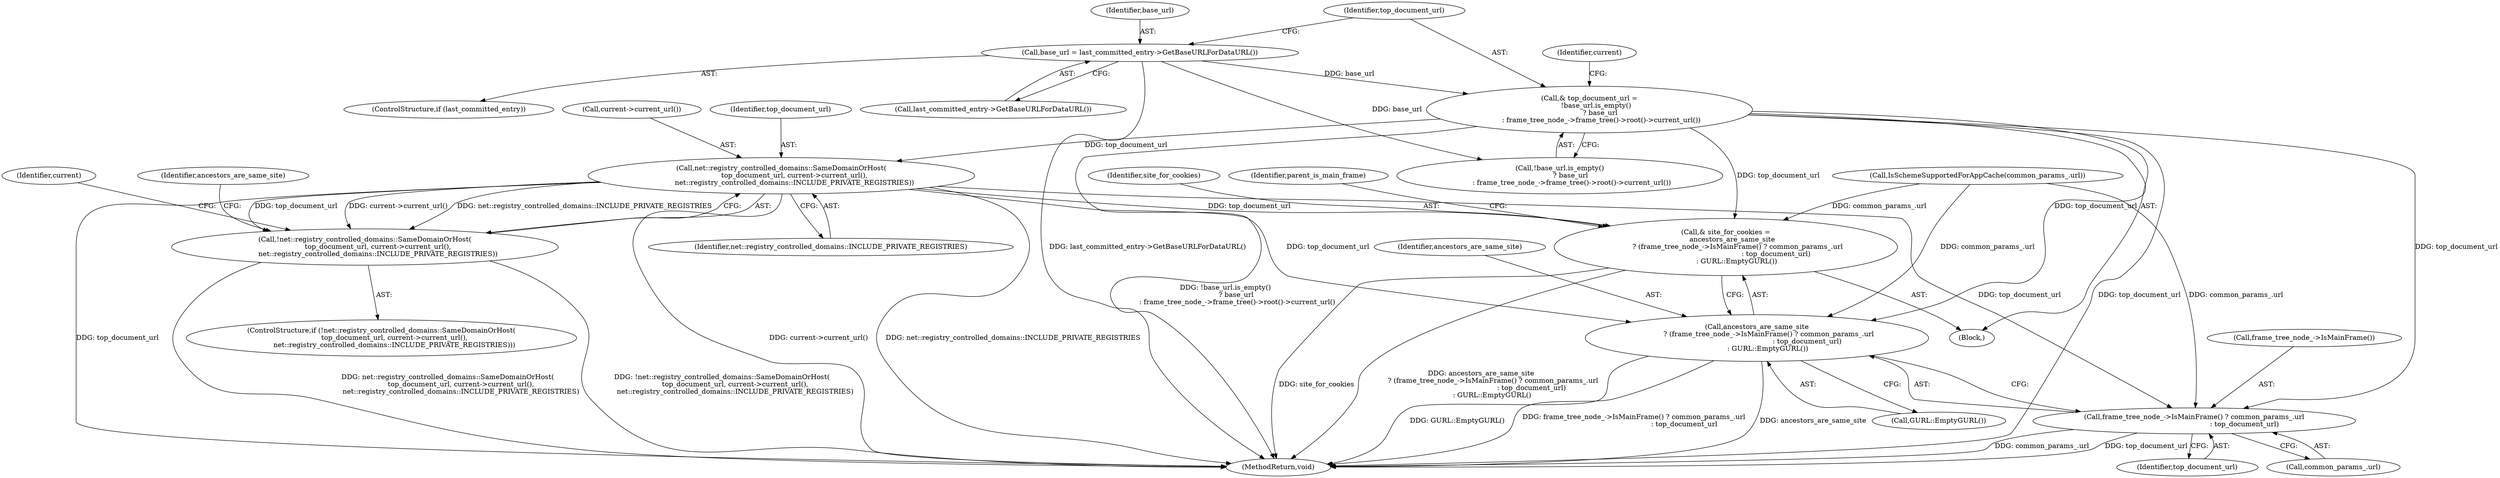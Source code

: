 digraph "0_Chrome_8355de453bb4014b74b2db5d7ca38c5664d65d83@API" {
"1000285" [label="(Call,net::registry_controlled_domains::SameDomainOrHost(\n            top_document_url, current->current_url(),\n            net::registry_controlled_domains::INCLUDE_PRIVATE_REGISTRIES))"];
"1000263" [label="(Call,& top_document_url =\n      !base_url.is_empty()\n          ? base_url\n           : frame_tree_node_->frame_tree()->root()->current_url())"];
"1000259" [label="(Call,base_url = last_committed_entry->GetBaseURLForDataURL())"];
"1000284" [label="(Call,!net::registry_controlled_domains::SameDomainOrHost(\n            top_document_url, current->current_url(),\n            net::registry_controlled_domains::INCLUDE_PRIVATE_REGISTRIES))"];
"1000297" [label="(Call,& site_for_cookies =\n      ancestors_are_same_site\n           ? (frame_tree_node_->IsMainFrame() ? common_params_.url\n                                              : top_document_url)\n          : GURL::EmptyGURL())"];
"1000299" [label="(Call,ancestors_are_same_site\n           ? (frame_tree_node_->IsMainFrame() ? common_params_.url\n                                              : top_document_url)\n          : GURL::EmptyGURL())"];
"1000301" [label="(Call,frame_tree_node_->IsMainFrame() ? common_params_.url\n                                              : top_document_url)"];
"1000284" [label="(Call,!net::registry_controlled_domains::SameDomainOrHost(\n            top_document_url, current->current_url(),\n            net::registry_controlled_domains::INCLUDE_PRIVATE_REGISTRIES))"];
"1000103" [label="(Block,)"];
"1000264" [label="(Identifier,top_document_url)"];
"1000283" [label="(ControlStructure,if (!net::registry_controlled_domains::SameDomainOrHost(\n            top_document_url, current->current_url(),\n            net::registry_controlled_domains::INCLUDE_PRIVATE_REGISTRIES)))"];
"1000257" [label="(ControlStructure,if (last_committed_entry))"];
"1000386" [label="(MethodReturn,void)"];
"1000298" [label="(Identifier,site_for_cookies)"];
"1000300" [label="(Identifier,ancestors_are_same_site)"];
"1000291" [label="(Identifier,ancestors_are_same_site)"];
"1000297" [label="(Call,& site_for_cookies =\n      ancestors_are_same_site\n           ? (frame_tree_node_->IsMainFrame() ? common_params_.url\n                                              : top_document_url)\n          : GURL::EmptyGURL())"];
"1000260" [label="(Identifier,base_url)"];
"1000287" [label="(Call,current->current_url())"];
"1000285" [label="(Call,net::registry_controlled_domains::SameDomainOrHost(\n            top_document_url, current->current_url(),\n            net::registry_controlled_domains::INCLUDE_PRIVATE_REGISTRIES))"];
"1000301" [label="(Call,frame_tree_node_->IsMainFrame() ? common_params_.url\n                                              : top_document_url)"];
"1000231" [label="(Call,IsSchemeSupportedForAppCache(common_params_.url))"];
"1000265" [label="(Call,!base_url.is_empty()\n          ? base_url\n           : frame_tree_node_->frame_tree()->root()->current_url())"];
"1000263" [label="(Call,& top_document_url =\n      !base_url.is_empty()\n          ? base_url\n           : frame_tree_node_->frame_tree()->root()->current_url())"];
"1000294" [label="(Identifier,current)"];
"1000288" [label="(Identifier,net::registry_controlled_domains::INCLUDE_PRIVATE_REGISTRIES)"];
"1000307" [label="(Call,GURL::EmptyGURL())"];
"1000310" [label="(Identifier,parent_is_main_frame)"];
"1000261" [label="(Call,last_committed_entry->GetBaseURLForDataURL())"];
"1000306" [label="(Identifier,top_document_url)"];
"1000272" [label="(Identifier,current)"];
"1000303" [label="(Call,common_params_.url)"];
"1000259" [label="(Call,base_url = last_committed_entry->GetBaseURLForDataURL())"];
"1000299" [label="(Call,ancestors_are_same_site\n           ? (frame_tree_node_->IsMainFrame() ? common_params_.url\n                                              : top_document_url)\n          : GURL::EmptyGURL())"];
"1000302" [label="(Call,frame_tree_node_->IsMainFrame())"];
"1000286" [label="(Identifier,top_document_url)"];
"1000285" -> "1000284"  [label="AST: "];
"1000285" -> "1000288"  [label="CFG: "];
"1000286" -> "1000285"  [label="AST: "];
"1000287" -> "1000285"  [label="AST: "];
"1000288" -> "1000285"  [label="AST: "];
"1000284" -> "1000285"  [label="CFG: "];
"1000285" -> "1000386"  [label="DDG: top_document_url"];
"1000285" -> "1000386"  [label="DDG: current->current_url()"];
"1000285" -> "1000386"  [label="DDG: net::registry_controlled_domains::INCLUDE_PRIVATE_REGISTRIES"];
"1000285" -> "1000284"  [label="DDG: top_document_url"];
"1000285" -> "1000284"  [label="DDG: current->current_url()"];
"1000285" -> "1000284"  [label="DDG: net::registry_controlled_domains::INCLUDE_PRIVATE_REGISTRIES"];
"1000263" -> "1000285"  [label="DDG: top_document_url"];
"1000285" -> "1000297"  [label="DDG: top_document_url"];
"1000285" -> "1000299"  [label="DDG: top_document_url"];
"1000285" -> "1000301"  [label="DDG: top_document_url"];
"1000263" -> "1000103"  [label="AST: "];
"1000263" -> "1000265"  [label="CFG: "];
"1000264" -> "1000263"  [label="AST: "];
"1000265" -> "1000263"  [label="AST: "];
"1000272" -> "1000263"  [label="CFG: "];
"1000263" -> "1000386"  [label="DDG: !base_url.is_empty()\n          ? base_url\n           : frame_tree_node_->frame_tree()->root()->current_url()"];
"1000263" -> "1000386"  [label="DDG: top_document_url"];
"1000259" -> "1000263"  [label="DDG: base_url"];
"1000263" -> "1000297"  [label="DDG: top_document_url"];
"1000263" -> "1000299"  [label="DDG: top_document_url"];
"1000263" -> "1000301"  [label="DDG: top_document_url"];
"1000259" -> "1000257"  [label="AST: "];
"1000259" -> "1000261"  [label="CFG: "];
"1000260" -> "1000259"  [label="AST: "];
"1000261" -> "1000259"  [label="AST: "];
"1000264" -> "1000259"  [label="CFG: "];
"1000259" -> "1000386"  [label="DDG: last_committed_entry->GetBaseURLForDataURL()"];
"1000259" -> "1000265"  [label="DDG: base_url"];
"1000284" -> "1000283"  [label="AST: "];
"1000291" -> "1000284"  [label="CFG: "];
"1000294" -> "1000284"  [label="CFG: "];
"1000284" -> "1000386"  [label="DDG: net::registry_controlled_domains::SameDomainOrHost(\n            top_document_url, current->current_url(),\n            net::registry_controlled_domains::INCLUDE_PRIVATE_REGISTRIES)"];
"1000284" -> "1000386"  [label="DDG: !net::registry_controlled_domains::SameDomainOrHost(\n            top_document_url, current->current_url(),\n            net::registry_controlled_domains::INCLUDE_PRIVATE_REGISTRIES)"];
"1000297" -> "1000103"  [label="AST: "];
"1000297" -> "1000299"  [label="CFG: "];
"1000298" -> "1000297"  [label="AST: "];
"1000299" -> "1000297"  [label="AST: "];
"1000310" -> "1000297"  [label="CFG: "];
"1000297" -> "1000386"  [label="DDG: site_for_cookies"];
"1000297" -> "1000386"  [label="DDG: ancestors_are_same_site\n           ? (frame_tree_node_->IsMainFrame() ? common_params_.url\n                                              : top_document_url)\n          : GURL::EmptyGURL()"];
"1000231" -> "1000297"  [label="DDG: common_params_.url"];
"1000299" -> "1000301"  [label="CFG: "];
"1000299" -> "1000307"  [label="CFG: "];
"1000300" -> "1000299"  [label="AST: "];
"1000301" -> "1000299"  [label="AST: "];
"1000307" -> "1000299"  [label="AST: "];
"1000299" -> "1000386"  [label="DDG: GURL::EmptyGURL()"];
"1000299" -> "1000386"  [label="DDG: frame_tree_node_->IsMainFrame() ? common_params_.url\n                                              : top_document_url"];
"1000299" -> "1000386"  [label="DDG: ancestors_are_same_site"];
"1000231" -> "1000299"  [label="DDG: common_params_.url"];
"1000301" -> "1000303"  [label="CFG: "];
"1000301" -> "1000306"  [label="CFG: "];
"1000302" -> "1000301"  [label="AST: "];
"1000303" -> "1000301"  [label="AST: "];
"1000306" -> "1000301"  [label="AST: "];
"1000301" -> "1000386"  [label="DDG: common_params_.url"];
"1000301" -> "1000386"  [label="DDG: top_document_url"];
"1000231" -> "1000301"  [label="DDG: common_params_.url"];
}
